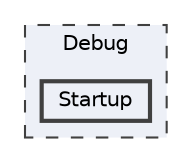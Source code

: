 digraph "Debug/Startup"
{
 // LATEX_PDF_SIZE
  bgcolor="transparent";
  edge [fontname=Helvetica,fontsize=10,labelfontname=Helvetica,labelfontsize=10];
  node [fontname=Helvetica,fontsize=10,shape=box,height=0.2,width=0.4];
  compound=true
  subgraph clusterdir_faa8bedbcbaa373d57b77d9219afda20 {
    graph [ bgcolor="#edf0f7", pencolor="grey25", label="Debug", fontname=Helvetica,fontsize=10 style="filled,dashed", URL="dir_faa8bedbcbaa373d57b77d9219afda20.html",tooltip=""]
  dir_04bb63c45cc2b9706f39cc737f87a793 [label="Startup", fillcolor="#edf0f7", color="grey25", style="filled,bold", URL="dir_04bb63c45cc2b9706f39cc737f87a793.html",tooltip=""];
  }
}

